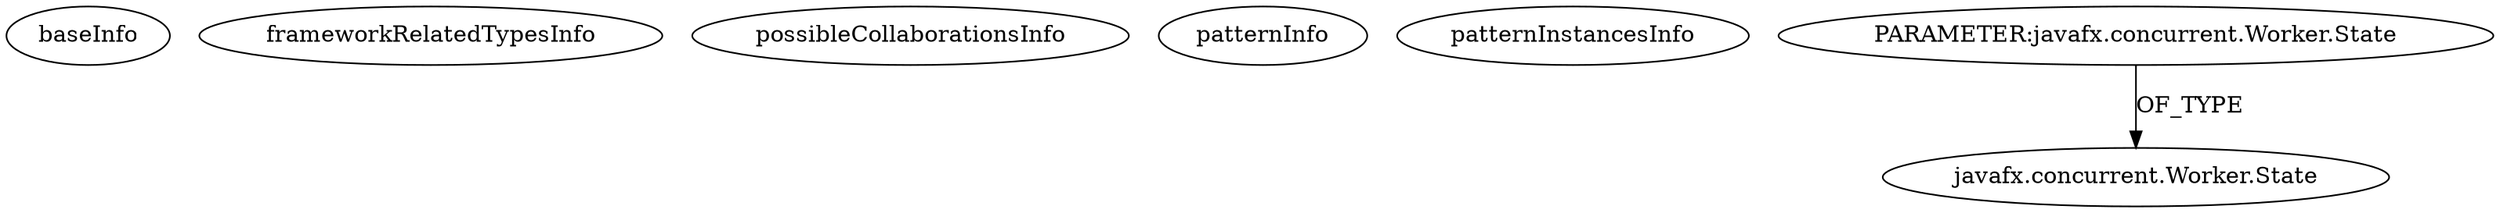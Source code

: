 digraph {
baseInfo[graphId=2618,category="pattern",isAnonymous=false,possibleRelation=false]
frameworkRelatedTypesInfo[]
possibleCollaborationsInfo[]
patternInfo[frequency=15.0,patternRootClient=null]
patternInstancesInfo[0="stepanovdg-VisualJadeMotionModel~/stepanovdg-VisualJadeMotionModel/VisualJadeMotionModel-master/src/by/bsu/kurs/stepanov/visualisation/GoogleMap.java~void invokeJS(java.lang.String)~4276",1="stepanovdg-VisualJadeMotionModel~/stepanovdg-VisualJadeMotionModel/VisualJadeMotionModel-master/src/by/bsu/kurs/stepanov/visualisation/GoogleMap.java~void initMap()~4274",2="WebeWizard-PEP-Client~/WebeWizard-PEP-Client/PEP-Client-master/src/views/JavaFXView.java~void start(javafx.stage.Stage)~1599",3="stepanovdg-VisualJadeMotionModel~/stepanovdg-VisualJadeMotionModel/VisualJadeMotionModel-master/src/by/bsu/kurs/stepanov/visualisation/control/Controller.java~void initCommunication()~4292",4="SNIPER722-CappLauncher~/SNIPER722-CappLauncher/CappLauncher-master/src/main/java/Gui/LoginGui.java~javafx.scene.web.WebView getwebView(java.lang.String)~1162",5="daprog-spring-javafx-sampleapp~/daprog-spring-javafx-sampleapp/spring-javafx-sampleapp-master/spring-javafx-client/src/main/java/pl/daprog/springjavafx/client/customer/CustomerDetailPresenter.java~void setCustomer(java.lang.Long)~2338",6="daprog-spring-javafx-sampleapp~/daprog-spring-javafx-sampleapp/spring-javafx-sampleapp-master/spring-javafx-client/src/main/java/pl/daprog/springjavafx/client/customer/CustomerListPresenter.java~void search(javafx.event.ActionEvent)~2342",7="stepanovdg-VisualJadeMotionModel~/stepanovdg-VisualJadeMotionModel/VisualJadeMotionModel-master/src/by/bsu/kurs/stepanov/visualisation/control/Controller.java~void invokeJS(java.lang.String)~4296",8="Johnmalc-JavaFX~/Johnmalc-JavaFX/JavaFX-master/src/james/Minimal.java~void start(javafx.stage.Stage)~663",9="stepanovdg-VisualJadeMotionModel~/stepanovdg-VisualJadeMotionModel/VisualJadeMotionModel-master/src/by/bsu/kurs/stepanov/visualisation/GoogleMap.java~void initCommunication()~4275",10="dony1990-ProsDesktop~/dony1990-ProsDesktop/ProsDesktop-master/src/nicon/NiconDesktop/guifx/NiconNavigator/NavegadorController.java~void AddWebsChangeListener()~2565",11="daprog-spring-javafx-sampleapp~/daprog-spring-javafx-sampleapp/spring-javafx-sampleapp-master/spring-javafx-client/src/main/java/pl/daprog/springjavafx/client/customer/CustomerDetailPresenter.java~void save(javafx.event.ActionEvent)~2339",12="SNIPER722-CappLauncher~/SNIPER722-CappLauncher/CappLauncher-master/src/main/java/Gui/EULAGui.java~javafx.scene.web.WebView getwebView(java.lang.String)~1156",13="Johnmalc-JavaFX~/Johnmalc-JavaFX/JavaFX-master/src/james/Minimal.java~void loadPanels(javafx.scene.Group)~666",14="tatsuyafw-java8-training~/tatsuyafw-java8-training/java8-training-master/src/chapter4/exercise10/MyWebView.java~void start(javafx.stage.Stage)~4506"]
8[label="javafx.concurrent.Worker.State",vertexType="FRAMEWORK_CLASS_TYPE",isFrameworkType=false]
7[label="PARAMETER:javafx.concurrent.Worker.State",vertexType="PARAMETER_DECLARATION",isFrameworkType=false]
7->8[label="OF_TYPE"]
}
